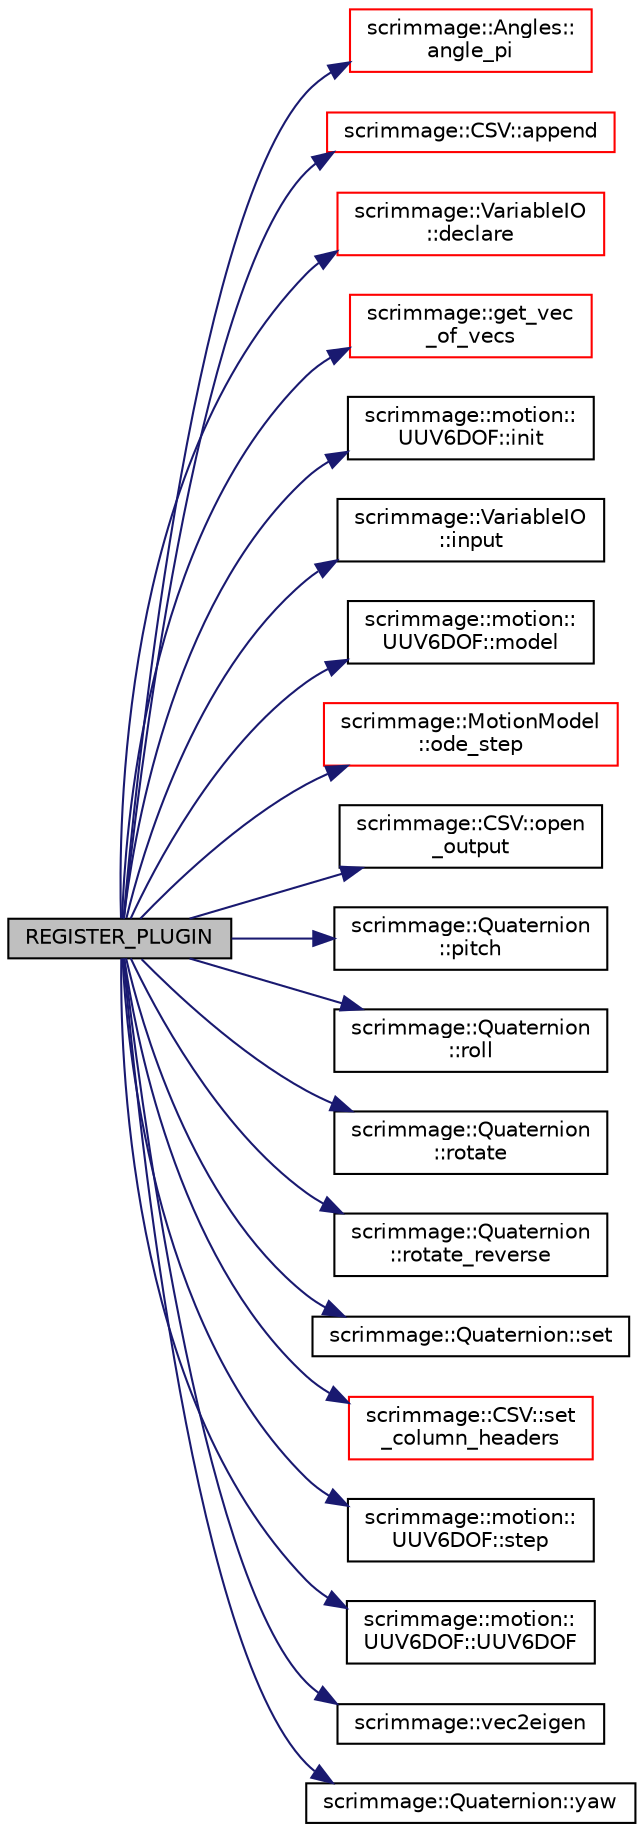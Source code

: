 digraph "REGISTER_PLUGIN"
{
 // LATEX_PDF_SIZE
  edge [fontname="Helvetica",fontsize="10",labelfontname="Helvetica",labelfontsize="10"];
  node [fontname="Helvetica",fontsize="10",shape=record];
  rankdir="LR";
  Node1 [label="REGISTER_PLUGIN",height=0.2,width=0.4,color="black", fillcolor="grey75", style="filled", fontcolor="black",tooltip=" "];
  Node1 -> Node2 [color="midnightblue",fontsize="10",style="solid",fontname="Helvetica"];
  Node2 [label="scrimmage::Angles::\langle_pi",height=0.2,width=0.4,color="red", fillcolor="white", style="filled",URL="$classscrimmage_1_1Angles.html#aa3719f4510bb0b853fc17274c32f7f5b",tooltip=" "];
  Node1 -> Node5 [color="midnightblue",fontsize="10",style="solid",fontname="Helvetica"];
  Node5 [label="scrimmage::CSV::append",height=0.2,width=0.4,color="red", fillcolor="white", style="filled",URL="$classscrimmage_1_1CSV.html#a7eae90f44a37b48a68e684aa057c355d",tooltip=" "];
  Node1 -> Node8 [color="midnightblue",fontsize="10",style="solid",fontname="Helvetica"];
  Node8 [label="scrimmage::VariableIO\l::declare",height=0.2,width=0.4,color="red", fillcolor="white", style="filled",URL="$classscrimmage_1_1VariableIO.html#a17480737fb5915e676286816fee2412e",tooltip=" "];
  Node1 -> Node11 [color="midnightblue",fontsize="10",style="solid",fontname="Helvetica"];
  Node11 [label="scrimmage::get_vec\l_of_vecs",height=0.2,width=0.4,color="red", fillcolor="white", style="filled",URL="$namespacescrimmage.html#a604a2c79cd3d0003809edf0fc6a4699c",tooltip=" "];
  Node1 -> Node16 [color="midnightblue",fontsize="10",style="solid",fontname="Helvetica"];
  Node16 [label="scrimmage::motion::\lUUV6DOF::init",height=0.2,width=0.4,color="black", fillcolor="white", style="filled",URL="$classscrimmage_1_1motion_1_1UUV6DOF.html#a60b051c77fa2f2aee76cb482ede3340b",tooltip=" "];
  Node1 -> Node17 [color="midnightblue",fontsize="10",style="solid",fontname="Helvetica"];
  Node17 [label="scrimmage::VariableIO\l::input",height=0.2,width=0.4,color="black", fillcolor="white", style="filled",URL="$classscrimmage_1_1VariableIO.html#a33f3e84630b1ba1839f8c9e0f4ecf46c",tooltip=" "];
  Node1 -> Node18 [color="midnightblue",fontsize="10",style="solid",fontname="Helvetica"];
  Node18 [label="scrimmage::motion::\lUUV6DOF::model",height=0.2,width=0.4,color="black", fillcolor="white", style="filled",URL="$classscrimmage_1_1motion_1_1UUV6DOF.html#af3a22cd134ac998e4b40f06cc581100d",tooltip=" "];
  Node1 -> Node19 [color="midnightblue",fontsize="10",style="solid",fontname="Helvetica"];
  Node19 [label="scrimmage::MotionModel\l::ode_step",height=0.2,width=0.4,color="red", fillcolor="white", style="filled",URL="$classscrimmage_1_1MotionModel.html#ac517470af8e0f4c6d9a0442f064faa43",tooltip=" "];
  Node1 -> Node21 [color="midnightblue",fontsize="10",style="solid",fontname="Helvetica"];
  Node21 [label="scrimmage::CSV::open\l_output",height=0.2,width=0.4,color="black", fillcolor="white", style="filled",URL="$classscrimmage_1_1CSV.html#a446d4ed26ee7e05565db8e81ef900aed",tooltip=" "];
  Node1 -> Node22 [color="midnightblue",fontsize="10",style="solid",fontname="Helvetica"];
  Node22 [label="scrimmage::Quaternion\l::pitch",height=0.2,width=0.4,color="black", fillcolor="white", style="filled",URL="$classscrimmage_1_1Quaternion.html#ac74c525d8f2a918e3eb33dce58d8a7dd",tooltip="return euler angle pitch"];
  Node1 -> Node23 [color="midnightblue",fontsize="10",style="solid",fontname="Helvetica"];
  Node23 [label="scrimmage::Quaternion\l::roll",height=0.2,width=0.4,color="black", fillcolor="white", style="filled",URL="$classscrimmage_1_1Quaternion.html#a7f47680c4b89f79743997f4e56ba0f44",tooltip="return euler angle roll"];
  Node1 -> Node24 [color="midnightblue",fontsize="10",style="solid",fontname="Helvetica"];
  Node24 [label="scrimmage::Quaternion\l::rotate",height=0.2,width=0.4,color="black", fillcolor="white", style="filled",URL="$classscrimmage_1_1Quaternion.html#a5bafb37e82046f3b2a8bba87350550b9",tooltip="rotate the input vector around the vec axis by an angle given by RotationAngle(). This can also be us..."];
  Node1 -> Node25 [color="midnightblue",fontsize="10",style="solid",fontname="Helvetica"];
  Node25 [label="scrimmage::Quaternion\l::rotate_reverse",height=0.2,width=0.4,color="black", fillcolor="white", style="filled",URL="$classscrimmage_1_1Quaternion.html#a64b11e90cc434f801da4ff70f4fdbf09",tooltip="rotate the input vector around the vec axis by an angle given by RotationAngle(). This can also be us..."];
  Node1 -> Node26 [color="midnightblue",fontsize="10",style="solid",fontname="Helvetica"];
  Node26 [label="scrimmage::Quaternion::set",height=0.2,width=0.4,color="black", fillcolor="white", style="filled",URL="$classscrimmage_1_1Quaternion.html#a3e320175db85299e28ff6752f510f80d",tooltip=" "];
  Node1 -> Node27 [color="midnightblue",fontsize="10",style="solid",fontname="Helvetica"];
  Node27 [label="scrimmage::CSV::set\l_column_headers",height=0.2,width=0.4,color="red", fillcolor="white", style="filled",URL="$classscrimmage_1_1CSV.html#a1cfbe562649ebe259a4d1abadc6ab9e8",tooltip=" "];
  Node1 -> Node30 [color="midnightblue",fontsize="10",style="solid",fontname="Helvetica"];
  Node30 [label="scrimmage::motion::\lUUV6DOF::step",height=0.2,width=0.4,color="black", fillcolor="white", style="filled",URL="$classscrimmage_1_1motion_1_1UUV6DOF.html#a8bdd99dd217ea4468f4f6d71d7cc827f",tooltip=" "];
  Node1 -> Node31 [color="midnightblue",fontsize="10",style="solid",fontname="Helvetica"];
  Node31 [label="scrimmage::motion::\lUUV6DOF::UUV6DOF",height=0.2,width=0.4,color="black", fillcolor="white", style="filled",URL="$classscrimmage_1_1motion_1_1UUV6DOF.html#a78a43e9e22194671adab116e1c7e0235",tooltip=" "];
  Node1 -> Node32 [color="midnightblue",fontsize="10",style="solid",fontname="Helvetica"];
  Node32 [label="scrimmage::vec2eigen",height=0.2,width=0.4,color="black", fillcolor="white", style="filled",URL="$namespacescrimmage.html#aaad7545419d1346694d31a4aa5da440f",tooltip=" "];
  Node1 -> Node33 [color="midnightblue",fontsize="10",style="solid",fontname="Helvetica"];
  Node33 [label="scrimmage::Quaternion::yaw",height=0.2,width=0.4,color="black", fillcolor="white", style="filled",URL="$classscrimmage_1_1Quaternion.html#a569825e4f30d93db2599c4ae0c3d7ec7",tooltip="return euler angle yaw"];
}
